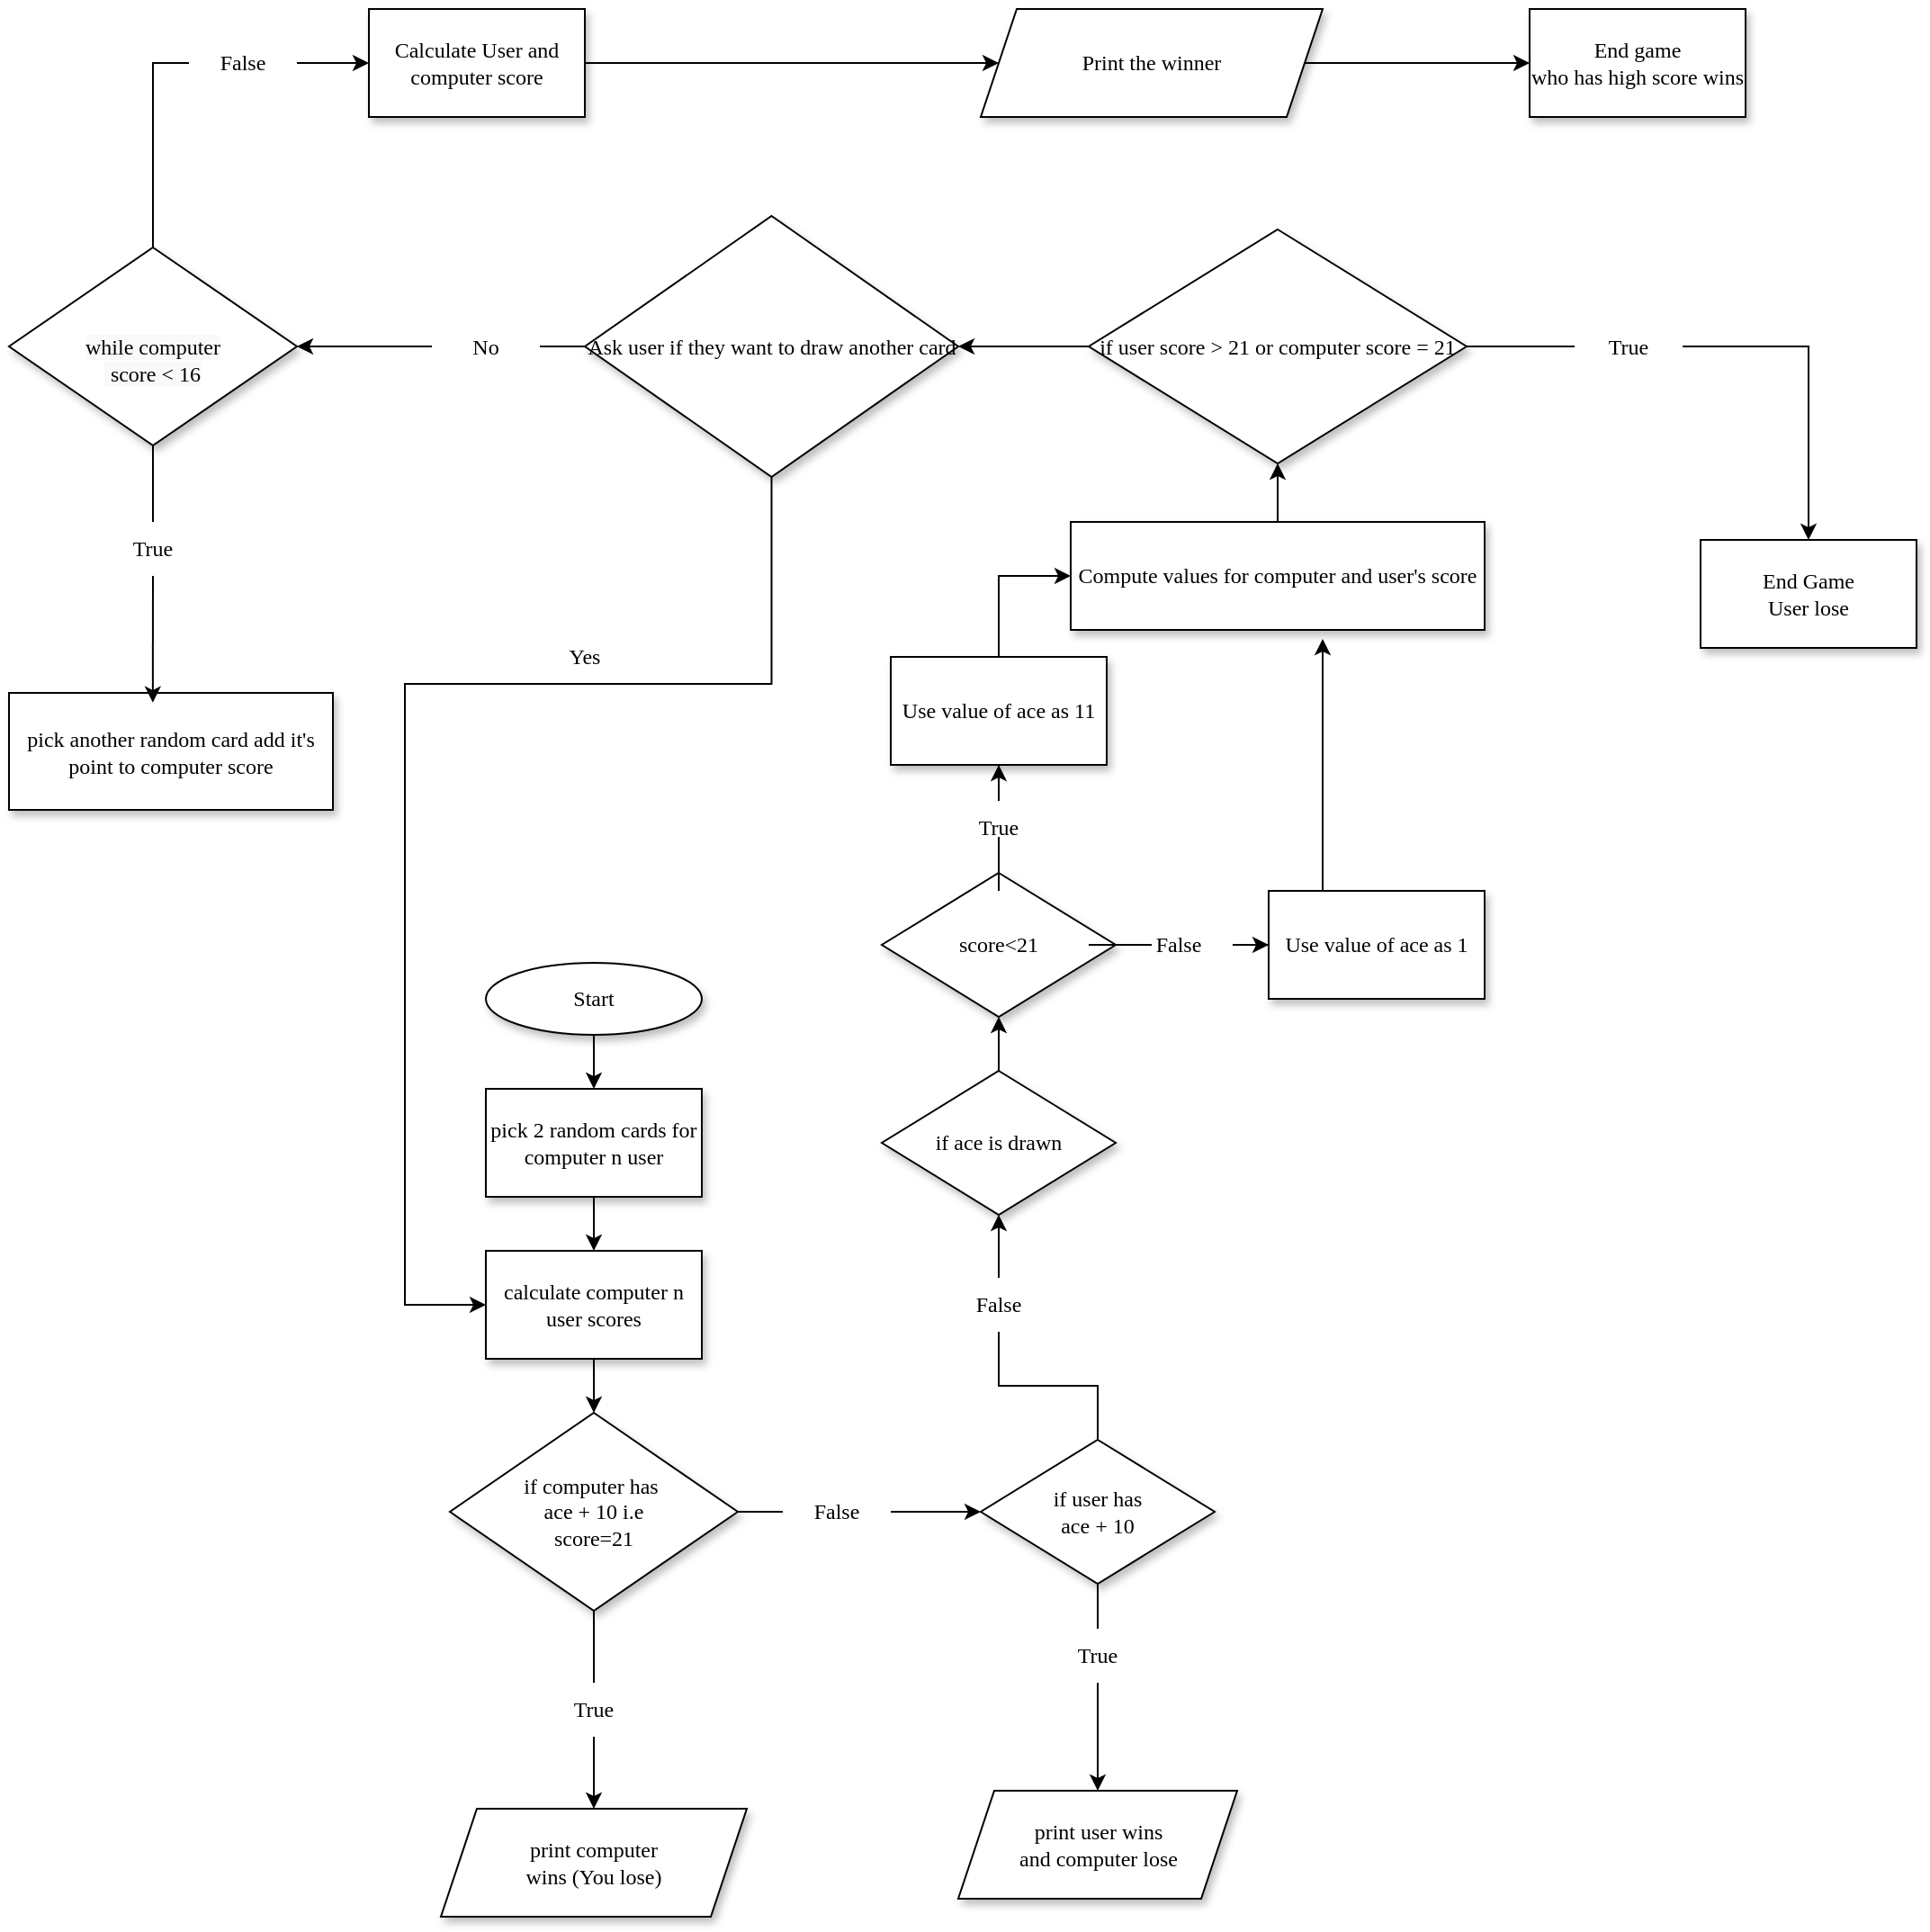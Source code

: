 <mxfile version="19.0.3" type="device"><diagram id="_qERDoqQ1TeQmWccIRjT" name="Page-1"><mxGraphModel dx="1232" dy="539" grid="1" gridSize="10" guides="1" tooltips="1" connect="1" arrows="1" fold="1" page="1" pageScale="1" pageWidth="850" pageHeight="1100" math="0" shadow="0"><root><mxCell id="0"/><mxCell id="1" parent="0"/><mxCell id="Dtdw9AoTAXkht2Yp9VcE-3" value="" style="edgeStyle=orthogonalEdgeStyle;rounded=0;orthogonalLoop=1;jettySize=auto;html=1;fontFamily=Lucida Console;" edge="1" parent="1" source="Dtdw9AoTAXkht2Yp9VcE-1" target="Dtdw9AoTAXkht2Yp9VcE-2"><mxGeometry relative="1" as="geometry"/></mxCell><mxCell id="Dtdw9AoTAXkht2Yp9VcE-1" value="Start" style="ellipse;whiteSpace=wrap;html=1;shadow=1;fontFamily=Lucida Console;" vertex="1" parent="1"><mxGeometry x="55" y="610" width="120" height="40" as="geometry"/></mxCell><mxCell id="Dtdw9AoTAXkht2Yp9VcE-2" value="pick 2 random cards for computer n user" style="whiteSpace=wrap;html=1;fontFamily=Lucida Console;shadow=1;" vertex="1" parent="1"><mxGeometry x="55" y="680" width="120" height="60" as="geometry"/></mxCell><mxCell id="Dtdw9AoTAXkht2Yp9VcE-10" value="" style="edgeStyle=orthogonalEdgeStyle;rounded=0;orthogonalLoop=1;jettySize=auto;html=1;fontFamily=Lucida Console;startArrow=none;" edge="1" parent="1" source="Dtdw9AoTAXkht2Yp9VcE-17" target="Dtdw9AoTAXkht2Yp9VcE-9"><mxGeometry relative="1" as="geometry"/></mxCell><mxCell id="Dtdw9AoTAXkht2Yp9VcE-12" value="" style="edgeStyle=orthogonalEdgeStyle;rounded=0;orthogonalLoop=1;jettySize=auto;html=1;fontFamily=Lucida Console;startArrow=none;" edge="1" parent="1" source="Dtdw9AoTAXkht2Yp9VcE-16" target="Dtdw9AoTAXkht2Yp9VcE-11"><mxGeometry relative="1" as="geometry"/></mxCell><mxCell id="Dtdw9AoTAXkht2Yp9VcE-5" value="if computer has&amp;nbsp;&lt;br&gt;ace + 10 i.e &lt;br&gt;score=21" style="rhombus;whiteSpace=wrap;html=1;fontFamily=Lucida Console;shadow=1;" vertex="1" parent="1"><mxGeometry x="35" y="860" width="160" height="110" as="geometry"/></mxCell><mxCell id="Dtdw9AoTAXkht2Yp9VcE-9" value="print computer&lt;br&gt;wins (You lose)" style="shape=parallelogram;perimeter=parallelogramPerimeter;whiteSpace=wrap;html=1;fixedSize=1;fontFamily=Lucida Console;shadow=1;" vertex="1" parent="1"><mxGeometry x="30" y="1080" width="170" height="60" as="geometry"/></mxCell><mxCell id="Dtdw9AoTAXkht2Yp9VcE-14" value="" style="edgeStyle=orthogonalEdgeStyle;rounded=0;orthogonalLoop=1;jettySize=auto;html=1;fontFamily=Lucida Console;startArrow=none;" edge="1" parent="1" source="Dtdw9AoTAXkht2Yp9VcE-18" target="Dtdw9AoTAXkht2Yp9VcE-13"><mxGeometry relative="1" as="geometry"/></mxCell><mxCell id="Dtdw9AoTAXkht2Yp9VcE-28" value="" style="edgeStyle=orthogonalEdgeStyle;rounded=0;orthogonalLoop=1;jettySize=auto;html=1;fontFamily=Lucida Console;startArrow=none;" edge="1" parent="1" source="Dtdw9AoTAXkht2Yp9VcE-29" target="Dtdw9AoTAXkht2Yp9VcE-27"><mxGeometry relative="1" as="geometry"/></mxCell><mxCell id="Dtdw9AoTAXkht2Yp9VcE-11" value="if user has&lt;br&gt;ace + 10" style="rhombus;whiteSpace=wrap;html=1;fontFamily=Lucida Console;shadow=1;" vertex="1" parent="1"><mxGeometry x="330" y="875" width="130" height="80" as="geometry"/></mxCell><mxCell id="Dtdw9AoTAXkht2Yp9VcE-13" value="print user wins&lt;br&gt;and computer lose" style="shape=parallelogram;perimeter=parallelogramPerimeter;whiteSpace=wrap;html=1;fixedSize=1;fontFamily=Lucida Console;shadow=1;" vertex="1" parent="1"><mxGeometry x="317.5" y="1070" width="155" height="60" as="geometry"/></mxCell><mxCell id="Dtdw9AoTAXkht2Yp9VcE-22" value="calculate computer n user scores" style="rounded=0;whiteSpace=wrap;html=1;shadow=1;fontFamily=Lucida Console;" vertex="1" parent="1"><mxGeometry x="55" y="770" width="120" height="60" as="geometry"/></mxCell><mxCell id="Dtdw9AoTAXkht2Yp9VcE-23" value="" style="endArrow=classic;html=1;rounded=0;fontFamily=Lucida Console;exitX=0.5;exitY=1;exitDx=0;exitDy=0;entryX=0.5;entryY=0;entryDx=0;entryDy=0;" edge="1" parent="1" source="Dtdw9AoTAXkht2Yp9VcE-2" target="Dtdw9AoTAXkht2Yp9VcE-22"><mxGeometry width="50" height="50" relative="1" as="geometry"><mxPoint x="320" y="840" as="sourcePoint"/><mxPoint x="370" y="790" as="targetPoint"/></mxGeometry></mxCell><mxCell id="Dtdw9AoTAXkht2Yp9VcE-24" value="" style="endArrow=classic;html=1;rounded=0;fontFamily=Lucida Console;exitX=0.5;exitY=1;exitDx=0;exitDy=0;entryX=0.5;entryY=0;entryDx=0;entryDy=0;" edge="1" parent="1" source="Dtdw9AoTAXkht2Yp9VcE-22" target="Dtdw9AoTAXkht2Yp9VcE-5"><mxGeometry width="50" height="50" relative="1" as="geometry"><mxPoint x="320" y="840" as="sourcePoint"/><mxPoint x="370" y="790" as="targetPoint"/></mxGeometry></mxCell><mxCell id="Dtdw9AoTAXkht2Yp9VcE-31" value="" style="edgeStyle=orthogonalEdgeStyle;rounded=0;orthogonalLoop=1;jettySize=auto;html=1;fontFamily=Lucida Console;" edge="1" parent="1" source="Dtdw9AoTAXkht2Yp9VcE-27" target="Dtdw9AoTAXkht2Yp9VcE-30"><mxGeometry relative="1" as="geometry"/></mxCell><mxCell id="Dtdw9AoTAXkht2Yp9VcE-27" value="if ace is drawn" style="rhombus;whiteSpace=wrap;html=1;fontFamily=Lucida Console;shadow=1;" vertex="1" parent="1"><mxGeometry x="275" y="670" width="130" height="80" as="geometry"/></mxCell><mxCell id="Dtdw9AoTAXkht2Yp9VcE-33" value="" style="edgeStyle=orthogonalEdgeStyle;rounded=0;orthogonalLoop=1;jettySize=auto;html=1;fontFamily=Lucida Console;startArrow=none;" edge="1" parent="1" source="Dtdw9AoTAXkht2Yp9VcE-36" target="Dtdw9AoTAXkht2Yp9VcE-32"><mxGeometry relative="1" as="geometry"/></mxCell><mxCell id="Dtdw9AoTAXkht2Yp9VcE-35" value="" style="edgeStyle=orthogonalEdgeStyle;rounded=0;orthogonalLoop=1;jettySize=auto;html=1;fontFamily=Lucida Console;startArrow=none;" edge="1" parent="1" source="Dtdw9AoTAXkht2Yp9VcE-37" target="Dtdw9AoTAXkht2Yp9VcE-34"><mxGeometry relative="1" as="geometry"/></mxCell><mxCell id="Dtdw9AoTAXkht2Yp9VcE-30" value="score&amp;lt;21" style="rhombus;whiteSpace=wrap;html=1;fontFamily=Lucida Console;shadow=1;" vertex="1" parent="1"><mxGeometry x="275" y="560" width="130" height="80" as="geometry"/></mxCell><mxCell id="Dtdw9AoTAXkht2Yp9VcE-53" value="" style="edgeStyle=orthogonalEdgeStyle;rounded=0;orthogonalLoop=1;jettySize=auto;html=1;fontFamily=Lucida Console;entryX=0;entryY=0.5;entryDx=0;entryDy=0;" edge="1" parent="1" source="Dtdw9AoTAXkht2Yp9VcE-32" target="Dtdw9AoTAXkht2Yp9VcE-46"><mxGeometry relative="1" as="geometry"><mxPoint x="340" y="380" as="targetPoint"/></mxGeometry></mxCell><mxCell id="Dtdw9AoTAXkht2Yp9VcE-32" value="Use value of ace as 11" style="whiteSpace=wrap;html=1;fontFamily=Lucida Console;shadow=1;" vertex="1" parent="1"><mxGeometry x="280" y="440" width="120" height="60" as="geometry"/></mxCell><mxCell id="Dtdw9AoTAXkht2Yp9VcE-48" value="" style="edgeStyle=orthogonalEdgeStyle;rounded=0;orthogonalLoop=1;jettySize=auto;html=1;fontFamily=Lucida Console;" edge="1" parent="1" source="Dtdw9AoTAXkht2Yp9VcE-34"><mxGeometry relative="1" as="geometry"><mxPoint x="520" y="430" as="targetPoint"/><Array as="points"><mxPoint x="520" y="431"/></Array></mxGeometry></mxCell><mxCell id="Dtdw9AoTAXkht2Yp9VcE-34" value="Use value of ace as 1" style="whiteSpace=wrap;html=1;fontFamily=Lucida Console;shadow=1;" vertex="1" parent="1"><mxGeometry x="490" y="570" width="120" height="60" as="geometry"/></mxCell><mxCell id="Dtdw9AoTAXkht2Yp9VcE-44" value="" style="edgeStyle=orthogonalEdgeStyle;rounded=0;orthogonalLoop=1;jettySize=auto;html=1;fontFamily=Lucida Console;startArrow=none;" edge="1" parent="1" source="Dtdw9AoTAXkht2Yp9VcE-45" target="Dtdw9AoTAXkht2Yp9VcE-43"><mxGeometry relative="1" as="geometry"/></mxCell><mxCell id="Dtdw9AoTAXkht2Yp9VcE-64" value="" style="edgeStyle=orthogonalEdgeStyle;rounded=0;orthogonalLoop=1;jettySize=auto;html=1;fontFamily=Lucida Console;" edge="1" parent="1" source="Dtdw9AoTAXkht2Yp9VcE-40" target="Dtdw9AoTAXkht2Yp9VcE-63"><mxGeometry relative="1" as="geometry"/></mxCell><mxCell id="Dtdw9AoTAXkht2Yp9VcE-40" value="if user score &amp;gt; 21 or computer score = 21" style="rhombus;whiteSpace=wrap;html=1;shadow=1;fontFamily=Lucida Console;" vertex="1" parent="1"><mxGeometry x="390" y="202.5" width="210" height="130" as="geometry"/></mxCell><mxCell id="Dtdw9AoTAXkht2Yp9VcE-43" value="End Game&lt;br&gt;User lose" style="whiteSpace=wrap;html=1;fontFamily=Lucida Console;shadow=1;" vertex="1" parent="1"><mxGeometry x="730" y="375" width="120" height="60" as="geometry"/></mxCell><mxCell id="Dtdw9AoTAXkht2Yp9VcE-54" value="" style="edgeStyle=orthogonalEdgeStyle;rounded=0;orthogonalLoop=1;jettySize=auto;html=1;fontFamily=Lucida Console;" edge="1" parent="1" source="Dtdw9AoTAXkht2Yp9VcE-46" target="Dtdw9AoTAXkht2Yp9VcE-40"><mxGeometry relative="1" as="geometry"/></mxCell><mxCell id="Dtdw9AoTAXkht2Yp9VcE-46" value="Compute values for computer and user's score" style="rounded=0;whiteSpace=wrap;html=1;shadow=1;fontFamily=Lucida Console;" vertex="1" parent="1"><mxGeometry x="380" y="365" width="230" height="60" as="geometry"/></mxCell><mxCell id="Dtdw9AoTAXkht2Yp9VcE-45" value="True" style="text;html=1;strokeColor=none;fillColor=none;align=center;verticalAlign=middle;whiteSpace=wrap;rounded=0;shadow=1;fontFamily=Lucida Console;" vertex="1" parent="1"><mxGeometry x="660" y="252.5" width="60" height="30" as="geometry"/></mxCell><mxCell id="Dtdw9AoTAXkht2Yp9VcE-55" value="" style="edgeStyle=orthogonalEdgeStyle;rounded=0;orthogonalLoop=1;jettySize=auto;html=1;fontFamily=Lucida Console;endArrow=none;" edge="1" parent="1" source="Dtdw9AoTAXkht2Yp9VcE-40" target="Dtdw9AoTAXkht2Yp9VcE-45"><mxGeometry relative="1" as="geometry"><mxPoint x="600" y="265" as="sourcePoint"/><mxPoint x="790" y="375" as="targetPoint"/></mxGeometry></mxCell><mxCell id="Dtdw9AoTAXkht2Yp9VcE-36" value="True" style="text;html=1;strokeColor=none;fillColor=none;align=center;verticalAlign=middle;whiteSpace=wrap;rounded=0;shadow=1;fontFamily=Lucida Console;" vertex="1" parent="1"><mxGeometry x="310" y="520" width="60" height="30" as="geometry"/></mxCell><mxCell id="Dtdw9AoTAXkht2Yp9VcE-56" value="" style="edgeStyle=orthogonalEdgeStyle;rounded=0;orthogonalLoop=1;jettySize=auto;html=1;fontFamily=Lucida Console;endArrow=none;" edge="1" parent="1" source="Dtdw9AoTAXkht2Yp9VcE-30" target="Dtdw9AoTAXkht2Yp9VcE-36"><mxGeometry relative="1" as="geometry"><mxPoint x="340" y="560" as="sourcePoint"/><mxPoint x="340" y="500" as="targetPoint"/></mxGeometry></mxCell><mxCell id="Dtdw9AoTAXkht2Yp9VcE-37" value="False" style="text;html=1;strokeColor=none;fillColor=none;align=center;verticalAlign=middle;whiteSpace=wrap;rounded=0;shadow=1;fontFamily=Lucida Console;" vertex="1" parent="1"><mxGeometry x="410" y="585" width="60" height="30" as="geometry"/></mxCell><mxCell id="Dtdw9AoTAXkht2Yp9VcE-57" value="" style="edgeStyle=orthogonalEdgeStyle;rounded=0;orthogonalLoop=1;jettySize=auto;html=1;fontFamily=Lucida Console;endArrow=none;" edge="1" parent="1" source="Dtdw9AoTAXkht2Yp9VcE-30" target="Dtdw9AoTAXkht2Yp9VcE-37"><mxGeometry relative="1" as="geometry"><mxPoint x="405" y="600" as="sourcePoint"/><mxPoint x="490" y="600" as="targetPoint"/></mxGeometry></mxCell><mxCell id="Dtdw9AoTAXkht2Yp9VcE-18" value="True" style="text;html=1;strokeColor=none;fillColor=none;align=center;verticalAlign=middle;whiteSpace=wrap;rounded=0;shadow=1;fontFamily=Lucida Console;" vertex="1" parent="1"><mxGeometry x="365" y="980" width="60" height="30" as="geometry"/></mxCell><mxCell id="Dtdw9AoTAXkht2Yp9VcE-58" value="" style="edgeStyle=orthogonalEdgeStyle;rounded=0;orthogonalLoop=1;jettySize=auto;html=1;fontFamily=Lucida Console;endArrow=none;" edge="1" parent="1" source="Dtdw9AoTAXkht2Yp9VcE-11" target="Dtdw9AoTAXkht2Yp9VcE-18"><mxGeometry relative="1" as="geometry"><mxPoint x="340" y="865" as="sourcePoint"/><mxPoint x="340" y="920" as="targetPoint"/></mxGeometry></mxCell><mxCell id="Dtdw9AoTAXkht2Yp9VcE-29" value="False" style="text;html=1;strokeColor=none;fillColor=none;align=center;verticalAlign=middle;whiteSpace=wrap;rounded=0;shadow=1;fontFamily=Lucida Console;" vertex="1" parent="1"><mxGeometry x="310" y="785" width="60" height="30" as="geometry"/></mxCell><mxCell id="Dtdw9AoTAXkht2Yp9VcE-60" value="" style="edgeStyle=orthogonalEdgeStyle;rounded=0;orthogonalLoop=1;jettySize=auto;html=1;fontFamily=Lucida Console;endArrow=none;" edge="1" parent="1" source="Dtdw9AoTAXkht2Yp9VcE-11" target="Dtdw9AoTAXkht2Yp9VcE-29"><mxGeometry relative="1" as="geometry"><mxPoint x="340" y="830" as="sourcePoint"/><mxPoint x="340" y="750" as="targetPoint"/></mxGeometry></mxCell><mxCell id="Dtdw9AoTAXkht2Yp9VcE-16" value="False" style="text;html=1;strokeColor=none;fillColor=none;align=center;verticalAlign=middle;whiteSpace=wrap;rounded=0;shadow=1;fontFamily=Lucida Console;" vertex="1" parent="1"><mxGeometry x="220" y="900" width="60" height="30" as="geometry"/></mxCell><mxCell id="Dtdw9AoTAXkht2Yp9VcE-61" value="" style="edgeStyle=orthogonalEdgeStyle;rounded=0;orthogonalLoop=1;jettySize=auto;html=1;fontFamily=Lucida Console;endArrow=none;" edge="1" parent="1" source="Dtdw9AoTAXkht2Yp9VcE-5" target="Dtdw9AoTAXkht2Yp9VcE-16"><mxGeometry relative="1" as="geometry"><mxPoint x="195" y="915" as="sourcePoint"/><mxPoint x="330" y="915" as="targetPoint"/></mxGeometry></mxCell><mxCell id="Dtdw9AoTAXkht2Yp9VcE-17" value="True" style="text;html=1;strokeColor=none;fillColor=none;align=center;verticalAlign=middle;whiteSpace=wrap;rounded=0;shadow=1;fontFamily=Lucida Console;" vertex="1" parent="1"><mxGeometry x="85" y="1010" width="60" height="30" as="geometry"/></mxCell><mxCell id="Dtdw9AoTAXkht2Yp9VcE-62" value="" style="edgeStyle=orthogonalEdgeStyle;rounded=0;orthogonalLoop=1;jettySize=auto;html=1;fontFamily=Lucida Console;endArrow=none;" edge="1" parent="1" source="Dtdw9AoTAXkht2Yp9VcE-5" target="Dtdw9AoTAXkht2Yp9VcE-17"><mxGeometry relative="1" as="geometry"><mxPoint x="115" y="970" as="sourcePoint"/><mxPoint x="115" y="1080" as="targetPoint"/></mxGeometry></mxCell><mxCell id="Dtdw9AoTAXkht2Yp9VcE-72" value="" style="edgeStyle=orthogonalEdgeStyle;rounded=0;orthogonalLoop=1;jettySize=auto;html=1;fontFamily=Lucida Console;startArrow=none;" edge="1" parent="1" source="Dtdw9AoTAXkht2Yp9VcE-73" target="Dtdw9AoTAXkht2Yp9VcE-69"><mxGeometry relative="1" as="geometry"/></mxCell><mxCell id="Dtdw9AoTAXkht2Yp9VcE-78" value="" style="edgeStyle=orthogonalEdgeStyle;rounded=0;orthogonalLoop=1;jettySize=auto;html=1;fontFamily=Lucida Console;entryX=0;entryY=0.5;entryDx=0;entryDy=0;" edge="1" parent="1" source="Dtdw9AoTAXkht2Yp9VcE-63" target="Dtdw9AoTAXkht2Yp9VcE-22"><mxGeometry relative="1" as="geometry"><mxPoint x="10" y="790" as="targetPoint"/><Array as="points"><mxPoint x="214" y="455"/><mxPoint x="10" y="455"/><mxPoint x="10" y="800"/></Array></mxGeometry></mxCell><mxCell id="Dtdw9AoTAXkht2Yp9VcE-63" value="Ask user if they want to draw another card" style="rhombus;whiteSpace=wrap;html=1;fontFamily=Lucida Console;shadow=1;" vertex="1" parent="1"><mxGeometry x="110" y="195" width="207.5" height="145" as="geometry"/></mxCell><mxCell id="Dtdw9AoTAXkht2Yp9VcE-65" value="pick another random card add it's point to computer score" style="whiteSpace=wrap;html=1;fontFamily=Lucida Console;shadow=1;" vertex="1" parent="1"><mxGeometry x="-210" y="460" width="180" height="65" as="geometry"/></mxCell><mxCell id="Dtdw9AoTAXkht2Yp9VcE-93" value="" style="edgeStyle=orthogonalEdgeStyle;rounded=0;orthogonalLoop=1;jettySize=auto;html=1;fontFamily=Lucida Console;entryX=0;entryY=0.5;entryDx=0;entryDy=0;startArrow=none;" edge="1" parent="1" source="Dtdw9AoTAXkht2Yp9VcE-100" target="Dtdw9AoTAXkht2Yp9VcE-92"><mxGeometry relative="1" as="geometry"/></mxCell><mxCell id="Dtdw9AoTAXkht2Yp9VcE-69" value="&lt;br&gt;&lt;span style=&quot;color: rgb(0, 0, 0); font-family: &amp;quot;Lucida Console&amp;quot;; font-size: 12px; font-style: normal; font-variant-ligatures: normal; font-variant-caps: normal; font-weight: 400; letter-spacing: normal; orphans: 2; text-align: center; text-indent: 0px; text-transform: none; widows: 2; word-spacing: 0px; -webkit-text-stroke-width: 0px; background-color: rgb(248, 249, 250); text-decoration-thickness: initial; text-decoration-style: initial; text-decoration-color: initial; float: none; display: inline !important;&quot;&gt;while computer&lt;br&gt;&amp;nbsp;score &amp;lt; 16&lt;/span&gt;&lt;br&gt;" style="rhombus;whiteSpace=wrap;html=1;fontFamily=Lucida Console;shadow=1;" vertex="1" parent="1"><mxGeometry x="-210" y="212.5" width="160" height="110" as="geometry"/></mxCell><mxCell id="Dtdw9AoTAXkht2Yp9VcE-73" value="No" style="text;html=1;strokeColor=none;fillColor=none;align=center;verticalAlign=middle;whiteSpace=wrap;rounded=0;shadow=1;fontFamily=Lucida Console;" vertex="1" parent="1"><mxGeometry x="25" y="252.5" width="60" height="30" as="geometry"/></mxCell><mxCell id="Dtdw9AoTAXkht2Yp9VcE-75" value="" style="edgeStyle=orthogonalEdgeStyle;rounded=0;orthogonalLoop=1;jettySize=auto;html=1;fontFamily=Lucida Console;endArrow=none;" edge="1" parent="1" source="Dtdw9AoTAXkht2Yp9VcE-63" target="Dtdw9AoTAXkht2Yp9VcE-73"><mxGeometry relative="1" as="geometry"><mxPoint x="110" y="265" as="sourcePoint"/><mxPoint y="265" as="targetPoint"/></mxGeometry></mxCell><mxCell id="Dtdw9AoTAXkht2Yp9VcE-76" value="" style="endArrow=classic;html=1;rounded=0;fontFamily=Lucida Console;exitX=0.5;exitY=1;exitDx=0;exitDy=0;entryX=0.444;entryY=0.083;entryDx=0;entryDy=0;entryPerimeter=0;startArrow=none;" edge="1" parent="1" source="Dtdw9AoTAXkht2Yp9VcE-90" target="Dtdw9AoTAXkht2Yp9VcE-65"><mxGeometry width="50" height="50" relative="1" as="geometry"><mxPoint x="-90" y="400" as="sourcePoint"/><mxPoint x="-40" y="350" as="targetPoint"/></mxGeometry></mxCell><mxCell id="Dtdw9AoTAXkht2Yp9VcE-79" value="Yes" style="text;html=1;strokeColor=none;fillColor=none;align=center;verticalAlign=middle;whiteSpace=wrap;rounded=0;shadow=1;fontFamily=Lucida Console;" vertex="1" parent="1"><mxGeometry x="75" y="425" width="70" height="30" as="geometry"/></mxCell><mxCell id="Dtdw9AoTAXkht2Yp9VcE-90" value="True" style="text;html=1;strokeColor=none;fillColor=none;align=center;verticalAlign=middle;whiteSpace=wrap;rounded=0;shadow=1;fontFamily=Lucida Console;" vertex="1" parent="1"><mxGeometry x="-160" y="365" width="60" height="30" as="geometry"/></mxCell><mxCell id="Dtdw9AoTAXkht2Yp9VcE-91" value="" style="endArrow=none;html=1;rounded=0;fontFamily=Lucida Console;exitX=0.5;exitY=1;exitDx=0;exitDy=0;entryX=0.5;entryY=0;entryDx=0;entryDy=0;" edge="1" parent="1" source="Dtdw9AoTAXkht2Yp9VcE-69" target="Dtdw9AoTAXkht2Yp9VcE-90"><mxGeometry width="50" height="50" relative="1" as="geometry"><mxPoint x="-130" y="322.5" as="sourcePoint"/><mxPoint x="-130.08" y="437.895" as="targetPoint"/></mxGeometry></mxCell><mxCell id="Dtdw9AoTAXkht2Yp9VcE-95" value="" style="edgeStyle=orthogonalEdgeStyle;rounded=0;orthogonalLoop=1;jettySize=auto;html=1;fontFamily=Lucida Console;" edge="1" parent="1" source="Dtdw9AoTAXkht2Yp9VcE-92" target="Dtdw9AoTAXkht2Yp9VcE-94"><mxGeometry relative="1" as="geometry"/></mxCell><mxCell id="Dtdw9AoTAXkht2Yp9VcE-92" value="Calculate User and computer score" style="whiteSpace=wrap;html=1;fontFamily=Lucida Console;shadow=1;" vertex="1" parent="1"><mxGeometry x="-10" y="80" width="120" height="60" as="geometry"/></mxCell><mxCell id="Dtdw9AoTAXkht2Yp9VcE-99" value="" style="edgeStyle=orthogonalEdgeStyle;rounded=0;orthogonalLoop=1;jettySize=auto;html=1;fontFamily=Lucida Console;" edge="1" parent="1" source="Dtdw9AoTAXkht2Yp9VcE-94" target="Dtdw9AoTAXkht2Yp9VcE-98"><mxGeometry relative="1" as="geometry"/></mxCell><mxCell id="Dtdw9AoTAXkht2Yp9VcE-94" value="Print the winner" style="shape=parallelogram;perimeter=parallelogramPerimeter;whiteSpace=wrap;html=1;fixedSize=1;fontFamily=Lucida Console;shadow=1;" vertex="1" parent="1"><mxGeometry x="330" y="80" width="190" height="60" as="geometry"/></mxCell><mxCell id="Dtdw9AoTAXkht2Yp9VcE-98" value="End game&lt;br&gt;who has high score wins" style="whiteSpace=wrap;html=1;fontFamily=Lucida Console;shadow=1;" vertex="1" parent="1"><mxGeometry x="635" y="80" width="120" height="60" as="geometry"/></mxCell><mxCell id="Dtdw9AoTAXkht2Yp9VcE-100" value="False" style="text;html=1;strokeColor=none;fillColor=none;align=center;verticalAlign=middle;whiteSpace=wrap;rounded=0;shadow=1;fontFamily=Lucida Console;" vertex="1" parent="1"><mxGeometry x="-110" y="95" width="60" height="30" as="geometry"/></mxCell><mxCell id="Dtdw9AoTAXkht2Yp9VcE-101" value="" style="edgeStyle=orthogonalEdgeStyle;rounded=0;orthogonalLoop=1;jettySize=auto;html=1;fontFamily=Lucida Console;entryX=0;entryY=0.5;entryDx=0;entryDy=0;endArrow=none;" edge="1" parent="1" source="Dtdw9AoTAXkht2Yp9VcE-69" target="Dtdw9AoTAXkht2Yp9VcE-100"><mxGeometry relative="1" as="geometry"><mxPoint x="-130" y="212.5" as="sourcePoint"/><mxPoint x="-50" y="110" as="targetPoint"/></mxGeometry></mxCell></root></mxGraphModel></diagram></mxfile>